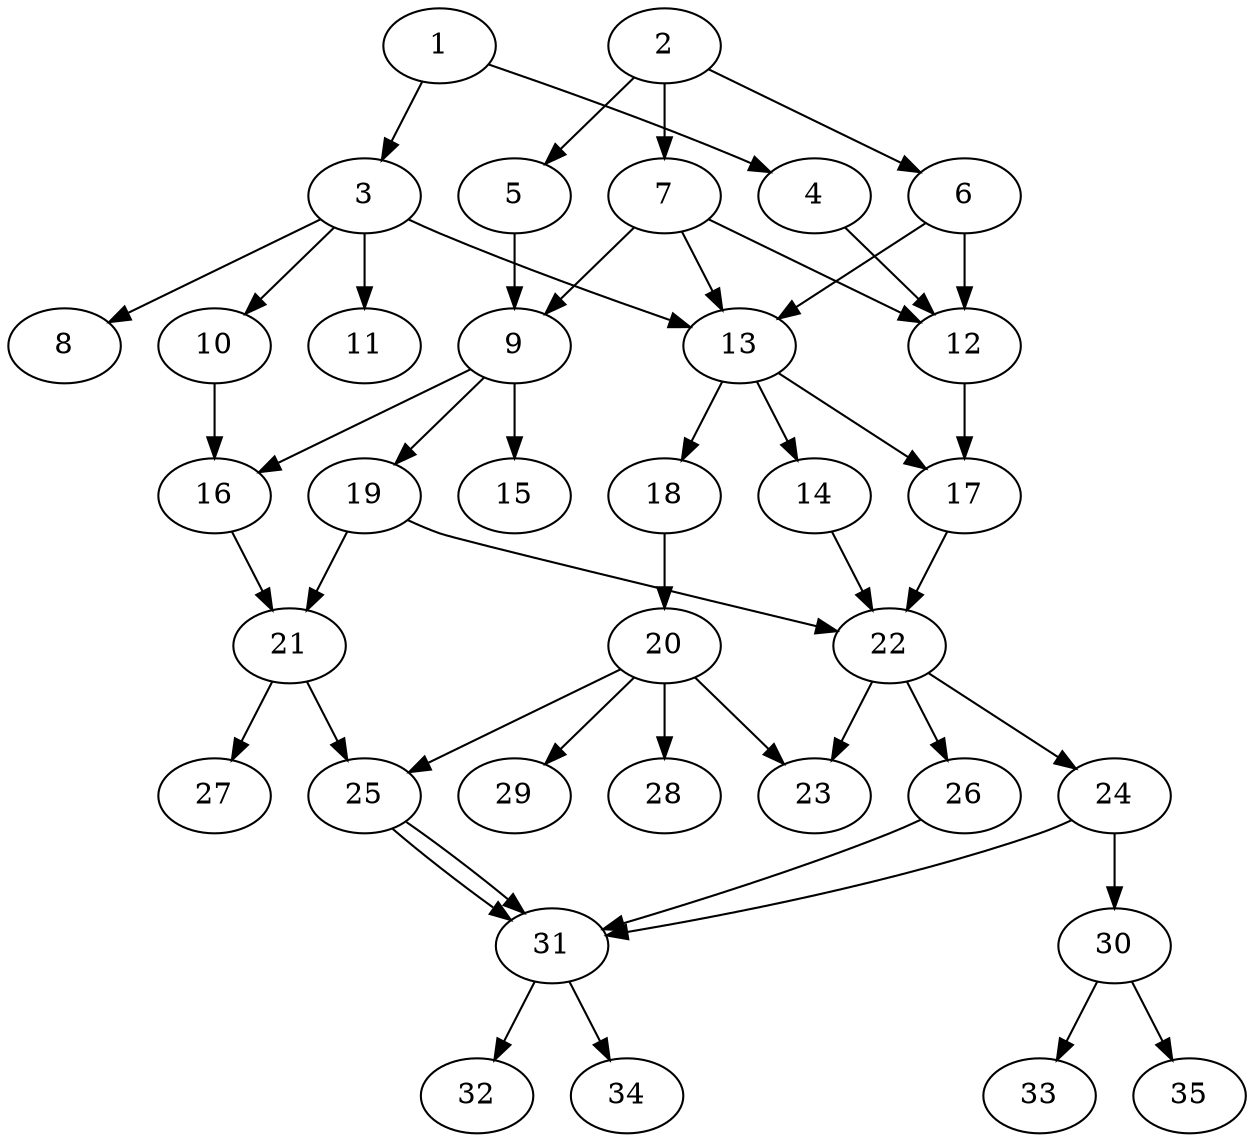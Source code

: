 // DAG automatically generated by daggen at Thu Oct  3 14:05:38 2019
// ./daggen --dot -n 35 --ccr 0.3 --fat 0.5 --regular 0.5 --density 0.5 --mindata 5242880 --maxdata 52428800 
digraph G {
  1 [size="136205653", alpha="0.07", expect_size="40861696"] 
  1 -> 3 [size ="40861696"]
  1 -> 4 [size ="40861696"]
  2 [size="111237120", alpha="0.17", expect_size="33371136"] 
  2 -> 5 [size ="33371136"]
  2 -> 6 [size ="33371136"]
  2 -> 7 [size ="33371136"]
  3 [size="122060800", alpha="0.18", expect_size="36618240"] 
  3 -> 8 [size ="36618240"]
  3 -> 10 [size ="36618240"]
  3 -> 11 [size ="36618240"]
  3 -> 13 [size ="36618240"]
  4 [size="93518507", alpha="0.03", expect_size="28055552"] 
  4 -> 12 [size ="28055552"]
  5 [size="119965013", alpha="0.13", expect_size="35989504"] 
  5 -> 9 [size ="35989504"]
  6 [size="31371947", alpha="0.03", expect_size="9411584"] 
  6 -> 12 [size ="9411584"]
  6 -> 13 [size ="9411584"]
  7 [size="92603733", alpha="0.10", expect_size="27781120"] 
  7 -> 9 [size ="27781120"]
  7 -> 12 [size ="27781120"]
  7 -> 13 [size ="27781120"]
  8 [size="112568320", alpha="0.10", expect_size="33770496"] 
  9 [size="36659200", alpha="0.08", expect_size="10997760"] 
  9 -> 15 [size ="10997760"]
  9 -> 16 [size ="10997760"]
  9 -> 19 [size ="10997760"]
  10 [size="70075733", alpha="0.08", expect_size="21022720"] 
  10 -> 16 [size ="21022720"]
  11 [size="32228693", alpha="0.16", expect_size="9668608"] 
  12 [size="88634027", alpha="0.19", expect_size="26590208"] 
  12 -> 17 [size ="26590208"]
  13 [size="61190827", alpha="0.14", expect_size="18357248"] 
  13 -> 14 [size ="18357248"]
  13 -> 17 [size ="18357248"]
  13 -> 18 [size ="18357248"]
  14 [size="48554667", alpha="0.01", expect_size="14566400"] 
  14 -> 22 [size ="14566400"]
  15 [size="72663040", alpha="0.18", expect_size="21798912"] 
  16 [size="20538027", alpha="0.19", expect_size="6161408"] 
  16 -> 21 [size ="6161408"]
  17 [size="40622080", alpha="0.15", expect_size="12186624"] 
  17 -> 22 [size ="12186624"]
  18 [size="120064000", alpha="0.10", expect_size="36019200"] 
  18 -> 20 [size ="36019200"]
  19 [size="45329067", alpha="0.20", expect_size="13598720"] 
  19 -> 21 [size ="13598720"]
  19 -> 22 [size ="13598720"]
  20 [size="105721173", alpha="0.08", expect_size="31716352"] 
  20 -> 23 [size ="31716352"]
  20 -> 25 [size ="31716352"]
  20 -> 28 [size ="31716352"]
  20 -> 29 [size ="31716352"]
  21 [size="170356053", alpha="0.11", expect_size="51106816"] 
  21 -> 25 [size ="51106816"]
  21 -> 27 [size ="51106816"]
  22 [size="135055360", alpha="0.06", expect_size="40516608"] 
  22 -> 23 [size ="40516608"]
  22 -> 24 [size ="40516608"]
  22 -> 26 [size ="40516608"]
  23 [size="127245653", alpha="0.14", expect_size="38173696"] 
  24 [size="79585280", alpha="0.12", expect_size="23875584"] 
  24 -> 30 [size ="23875584"]
  24 -> 31 [size ="23875584"]
  25 [size="85268480", alpha="0.03", expect_size="25580544"] 
  25 -> 31 [size ="25580544"]
  25 -> 31 [size ="25580544"]
  26 [size="71051947", alpha="0.16", expect_size="21315584"] 
  26 -> 31 [size ="21315584"]
  27 [size="60566187", alpha="0.18", expect_size="18169856"] 
  28 [size="24671573", alpha="0.13", expect_size="7401472"] 
  29 [size="106151253", alpha="0.10", expect_size="31845376"] 
  30 [size="103567360", alpha="0.13", expect_size="31070208"] 
  30 -> 33 [size ="31070208"]
  30 -> 35 [size ="31070208"]
  31 [size="163921920", alpha="0.19", expect_size="49176576"] 
  31 -> 32 [size ="49176576"]
  31 -> 34 [size ="49176576"]
  32 [size="91374933", alpha="0.13", expect_size="27412480"] 
  33 [size="136977067", alpha="0.13", expect_size="41093120"] 
  34 [size="90736640", alpha="0.17", expect_size="27220992"] 
  35 [size="28699307", alpha="0.08", expect_size="8609792"] 
}
